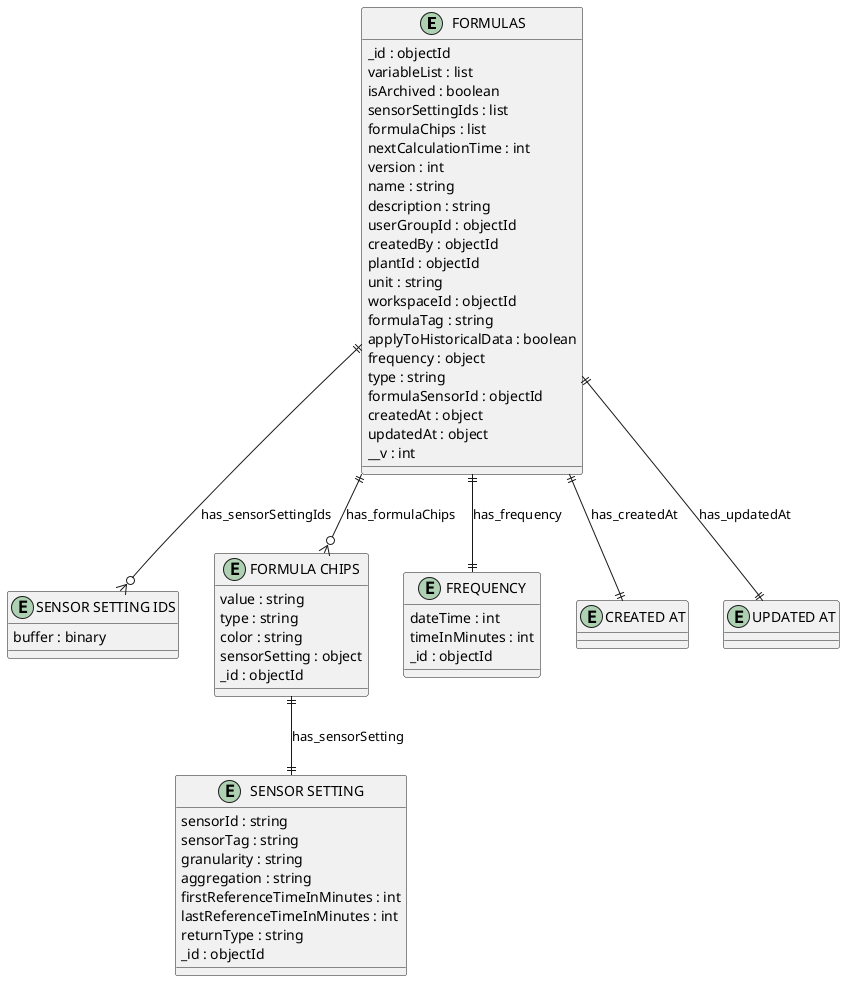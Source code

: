@startuml FORMULAS_Diagram

entity "FORMULAS" as FORMULAS {
  _id : objectId
  variableList : list
  isArchived : boolean
  sensorSettingIds : list
  formulaChips : list
  nextCalculationTime : int
  version : int
  name : string
  description : string
  userGroupId : objectId
  createdBy : objectId
  plantId : objectId
  unit : string
  workspaceId : objectId
  formulaTag : string
  applyToHistoricalData : boolean
  frequency : object
  type : string
  formulaSensorId : objectId
  createdAt : object
  updatedAt : object
  __v : int
}

entity "SENSOR SETTING IDS" as SENSOR_SETTING_IDS {
  buffer : binary
}

entity "FORMULA CHIPS" as FORMULA_CHIPS {
  value : string
  type : string
  color : string
  sensorSetting : object
  _id : objectId
}

entity "SENSOR SETTING" as SENSOR_SETTING {
  sensorId : string
  sensorTag : string
  granularity : string
  aggregation : string
  firstReferenceTimeInMinutes : int
  lastReferenceTimeInMinutes : int
  returnType : string
  _id : objectId
}

entity "FREQUENCY" as FREQUENCY {
  dateTime : int
  timeInMinutes : int
  _id : objectId
}

entity "CREATED AT" as CREATED_AT {
}

entity "UPDATED AT" as UPDATED_AT {
}

' // Relationships
FORMULAS ||--o{ SENSOR_SETTING_IDS : has_sensorSettingIds
FORMULAS ||--o{ FORMULA_CHIPS : has_formulaChips
FORMULA_CHIPS ||--|| SENSOR_SETTING : has_sensorSetting
FORMULAS ||--|| FREQUENCY : has_frequency
FORMULAS ||--|| CREATED_AT : has_createdAt
FORMULAS ||--|| UPDATED_AT : has_updatedAt
@enduml